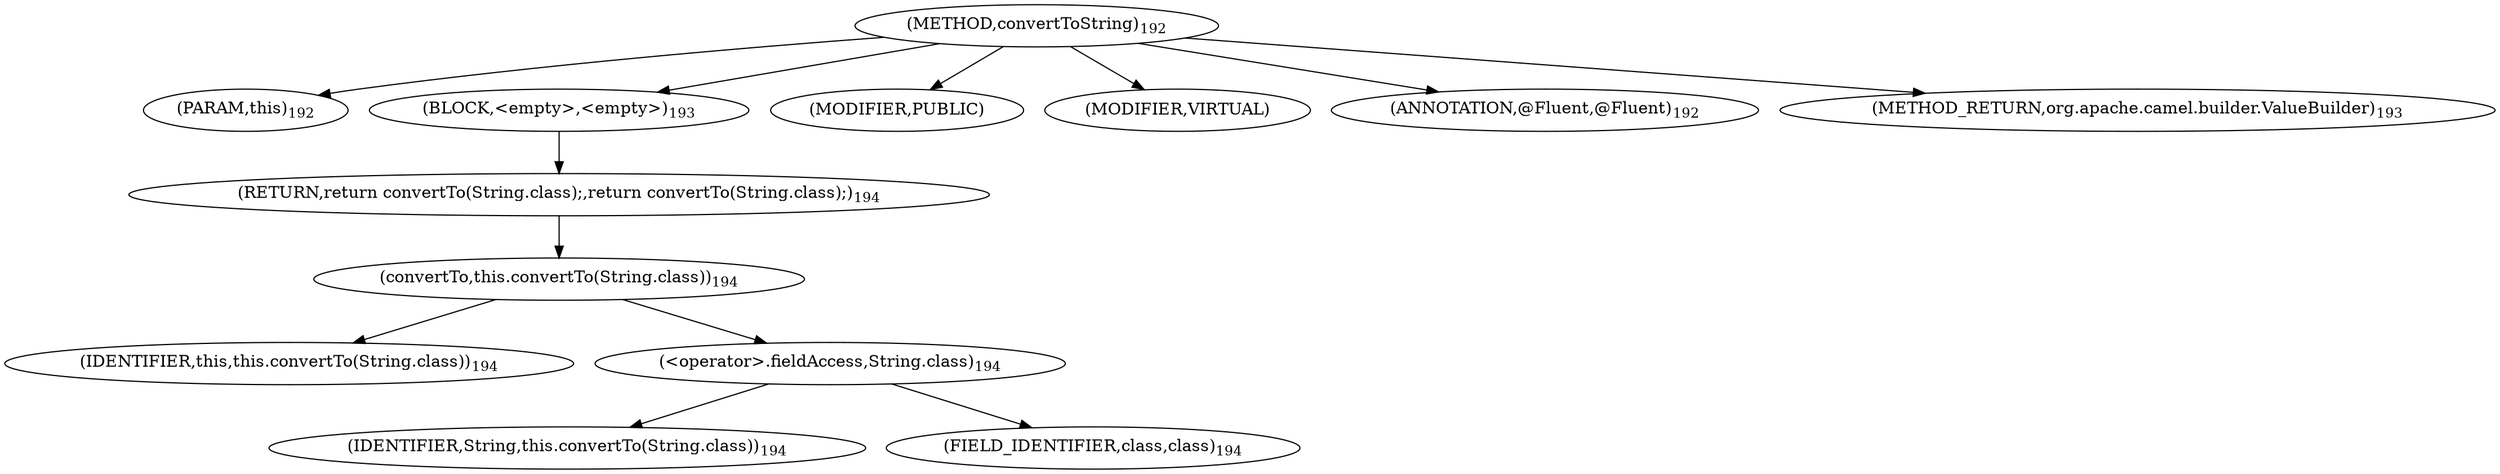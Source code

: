 digraph "convertToString" {  
"545" [label = <(METHOD,convertToString)<SUB>192</SUB>> ]
"39" [label = <(PARAM,this)<SUB>192</SUB>> ]
"546" [label = <(BLOCK,&lt;empty&gt;,&lt;empty&gt;)<SUB>193</SUB>> ]
"547" [label = <(RETURN,return convertTo(String.class);,return convertTo(String.class);)<SUB>194</SUB>> ]
"548" [label = <(convertTo,this.convertTo(String.class))<SUB>194</SUB>> ]
"38" [label = <(IDENTIFIER,this,this.convertTo(String.class))<SUB>194</SUB>> ]
"549" [label = <(&lt;operator&gt;.fieldAccess,String.class)<SUB>194</SUB>> ]
"550" [label = <(IDENTIFIER,String,this.convertTo(String.class))<SUB>194</SUB>> ]
"551" [label = <(FIELD_IDENTIFIER,class,class)<SUB>194</SUB>> ]
"552" [label = <(MODIFIER,PUBLIC)> ]
"553" [label = <(MODIFIER,VIRTUAL)> ]
"554" [label = <(ANNOTATION,@Fluent,@Fluent)<SUB>192</SUB>> ]
"555" [label = <(METHOD_RETURN,org.apache.camel.builder.ValueBuilder)<SUB>193</SUB>> ]
  "545" -> "39" 
  "545" -> "546" 
  "545" -> "552" 
  "545" -> "553" 
  "545" -> "554" 
  "545" -> "555" 
  "546" -> "547" 
  "547" -> "548" 
  "548" -> "38" 
  "548" -> "549" 
  "549" -> "550" 
  "549" -> "551" 
}

